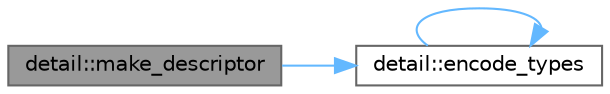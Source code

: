 digraph "detail::make_descriptor"
{
 // LATEX_PDF_SIZE
  bgcolor="transparent";
  edge [fontname=Helvetica,fontsize=10,labelfontname=Helvetica,labelfontsize=10];
  node [fontname=Helvetica,fontsize=10,shape=box,height=0.2,width=0.4];
  rankdir="LR";
  Node1 [id="Node000001",label="detail::make_descriptor",height=0.2,width=0.4,color="gray40", fillcolor="grey60", style="filled", fontcolor="black",tooltip=" "];
  Node1 -> Node2 [id="edge1_Node000001_Node000002",color="steelblue1",style="solid",tooltip=" "];
  Node2 [id="Node000002",label="detail::encode_types",height=0.2,width=0.4,color="grey40", fillcolor="white", style="filled",URL="$namespacedetail.html#af07ad8ca643877fc14570fb598224137",tooltip=" "];
  Node2 -> Node2 [id="edge2_Node000002_Node000002",color="steelblue1",style="solid",tooltip=" "];
}
